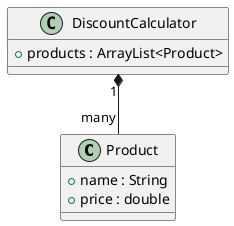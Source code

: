 @startuml test


class Product {
    + name : String
    + price : double
}

DiscountCalculator "1" *-- "many" Product

class DiscountCalculator {
    + products : ArrayList<Product>

}

@enduml